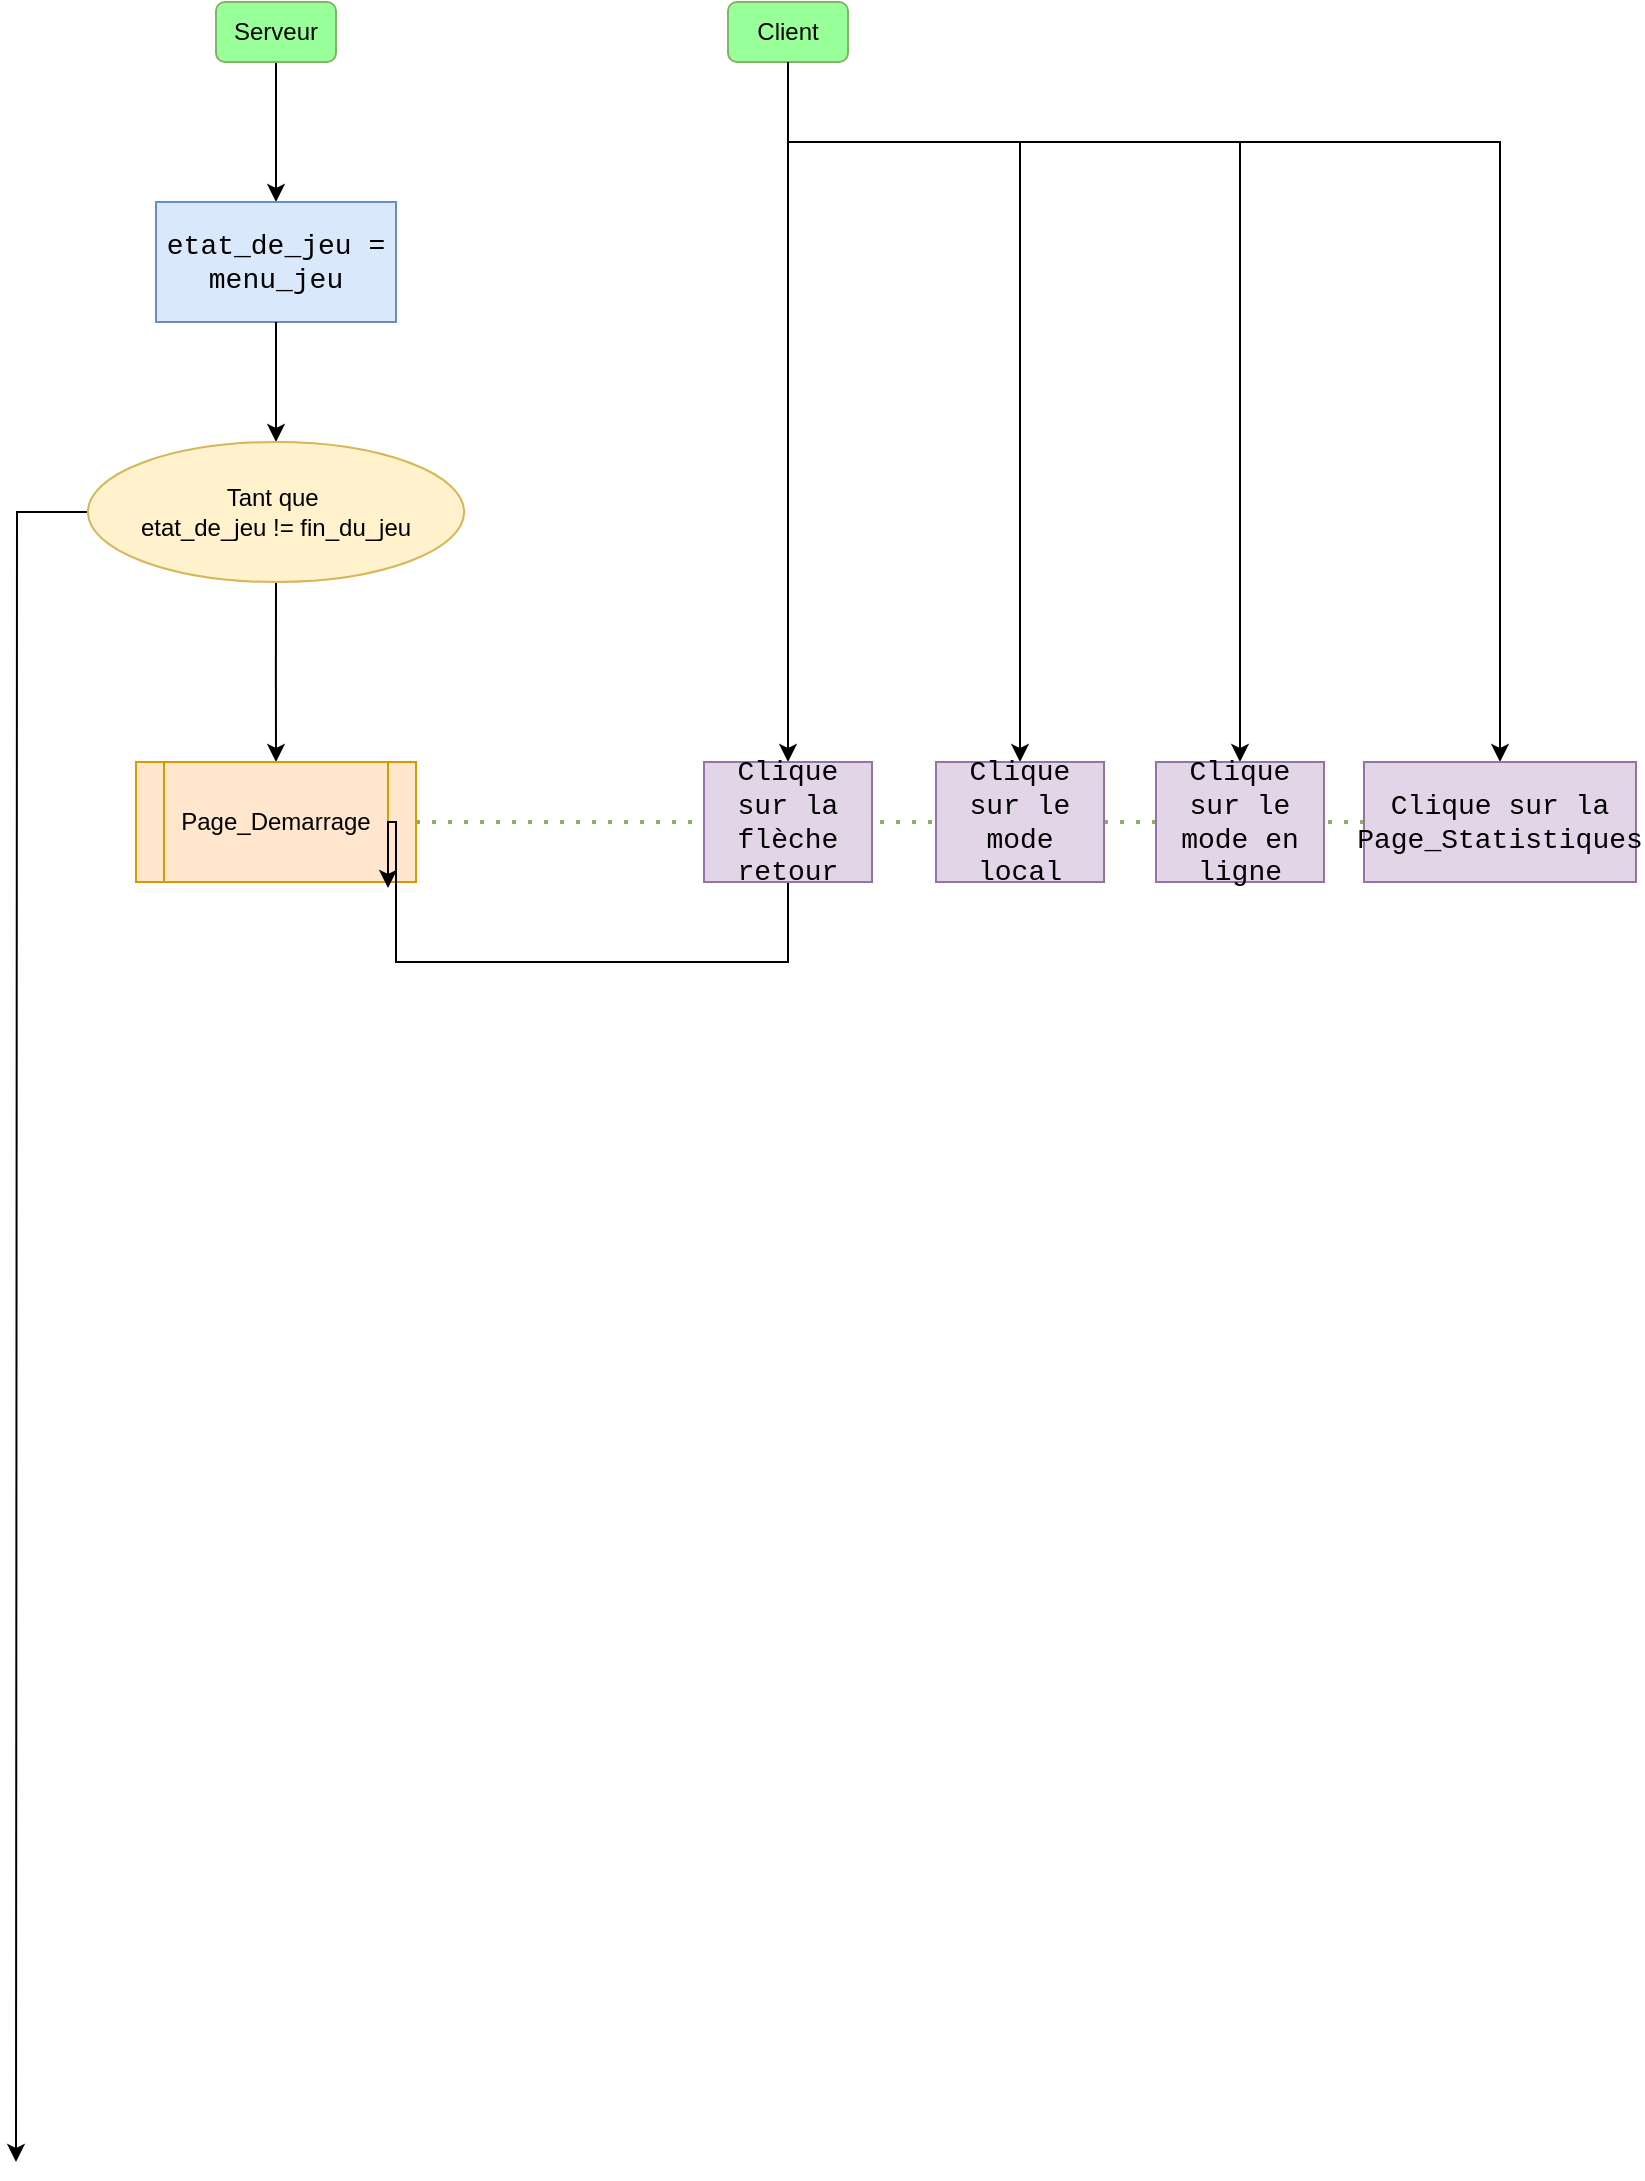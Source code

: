 <mxfile version="22.1.11" type="device">
  <diagram name="Page-1" id="wvPpNDRXzR_e9DTpUC9u">
    <mxGraphModel dx="1750" dy="2204" grid="1" gridSize="10" guides="1" tooltips="1" connect="1" arrows="1" fold="1" page="1" pageScale="1" pageWidth="827" pageHeight="1169" math="0" shadow="0">
      <root>
        <mxCell id="0" />
        <mxCell id="1" parent="0" />
        <mxCell id="ut2fWujNcMR4I6lR4FxJ-16" value="" style="endArrow=none;dashed=1;html=1;dashPattern=1 3;strokeWidth=2;rounded=0;exitX=1;exitY=0.5;exitDx=0;exitDy=0;entryX=1;entryY=0.5;entryDx=0;entryDy=0;fillColor=#d5e8d4;strokeColor=#82b366;" edge="1" parent="1" source="ut2fWujNcMR4I6lR4FxJ-6" target="ut2fWujNcMR4I6lR4FxJ-29">
          <mxGeometry width="50" height="50" relative="1" as="geometry">
            <mxPoint x="330" y="-500" as="sourcePoint" />
            <mxPoint x="380" y="-550" as="targetPoint" />
          </mxGeometry>
        </mxCell>
        <mxCell id="ut2fWujNcMR4I6lR4FxJ-8" value="" style="edgeStyle=orthogonalEdgeStyle;rounded=0;orthogonalLoop=1;jettySize=auto;html=1;" edge="1" parent="1" source="Z6_RkC3qRt3mM1KhDwVT-1" target="ut2fWujNcMR4I6lR4FxJ-3">
          <mxGeometry relative="1" as="geometry" />
        </mxCell>
        <mxCell id="Z6_RkC3qRt3mM1KhDwVT-1" value="Serveur" style="rounded=1;whiteSpace=wrap;html=1;fillColor=#99FF99;strokeColor=#82b366;fontColor=#000000;labelBackgroundColor=none;" parent="1" vertex="1">
          <mxGeometry x="180" y="-1140" width="60" height="30" as="geometry" />
        </mxCell>
        <mxCell id="ut2fWujNcMR4I6lR4FxJ-21" style="edgeStyle=orthogonalEdgeStyle;rounded=0;orthogonalLoop=1;jettySize=auto;html=1;entryX=0.5;entryY=0;entryDx=0;entryDy=0;" edge="1" parent="1" source="ut2fWujNcMR4I6lR4FxJ-1" target="ut2fWujNcMR4I6lR4FxJ-27">
          <mxGeometry relative="1" as="geometry">
            <mxPoint x="650" y="-850" as="targetPoint" />
            <Array as="points">
              <mxPoint x="466" y="-1070" />
              <mxPoint x="692" y="-1070" />
            </Array>
          </mxGeometry>
        </mxCell>
        <mxCell id="ut2fWujNcMR4I6lR4FxJ-22" style="edgeStyle=orthogonalEdgeStyle;rounded=0;orthogonalLoop=1;jettySize=auto;html=1;exitX=0.5;exitY=1;exitDx=0;exitDy=0;entryX=0.5;entryY=0;entryDx=0;entryDy=0;" edge="1" parent="1" source="ut2fWujNcMR4I6lR4FxJ-1" target="ut2fWujNcMR4I6lR4FxJ-23">
          <mxGeometry relative="1" as="geometry">
            <mxPoint x="540" y="-870" as="targetPoint" />
            <Array as="points">
              <mxPoint x="466" y="-1070" />
              <mxPoint x="582" y="-1070" />
            </Array>
          </mxGeometry>
        </mxCell>
        <mxCell id="ut2fWujNcMR4I6lR4FxJ-1" value="Client" style="rounded=1;whiteSpace=wrap;html=1;fillColor=#99FF99;strokeColor=#82b366;fontColor=#000000;labelBackgroundColor=none;" vertex="1" parent="1">
          <mxGeometry x="436" y="-1140" width="60" height="30" as="geometry" />
        </mxCell>
        <mxCell id="ut2fWujNcMR4I6lR4FxJ-2" value="" style="endArrow=classic;html=1;rounded=0;exitX=0.5;exitY=1;exitDx=0;exitDy=0;fontColor=#000000;labelBackgroundColor=none;entryX=0.5;entryY=0;entryDx=0;entryDy=0;" edge="1" parent="1" target="ut2fWujNcMR4I6lR4FxJ-15">
          <mxGeometry width="50" height="50" relative="1" as="geometry">
            <mxPoint x="466" y="-1110" as="sourcePoint" />
            <mxPoint x="466" y="-1040" as="targetPoint" />
          </mxGeometry>
        </mxCell>
        <mxCell id="ut2fWujNcMR4I6lR4FxJ-7" value="" style="edgeStyle=orthogonalEdgeStyle;rounded=0;orthogonalLoop=1;jettySize=auto;html=1;" edge="1" parent="1" source="ut2fWujNcMR4I6lR4FxJ-12" target="ut2fWujNcMR4I6lR4FxJ-6">
          <mxGeometry relative="1" as="geometry" />
        </mxCell>
        <mxCell id="ut2fWujNcMR4I6lR4FxJ-3" value="&lt;span style=&quot;font-family: Consolas, &amp;quot;Courier New&amp;quot;, monospace; font-size: 14px;&quot;&gt;etat_de_jeu = menu_jeu&lt;/span&gt;" style="rounded=0;whiteSpace=wrap;html=1;labelBackgroundColor=none;fillColor=#dae8fc;strokeColor=#6c8ebf;" vertex="1" parent="1">
          <mxGeometry x="150" y="-1040" width="120" height="60" as="geometry" />
        </mxCell>
        <mxCell id="ut2fWujNcMR4I6lR4FxJ-6" value="Page_Demarrage" style="shape=process;whiteSpace=wrap;html=1;backgroundOutline=1;fillColor=#ffe6cc;strokeColor=#d79b00;rounded=0;labelBackgroundColor=none;" vertex="1" parent="1">
          <mxGeometry x="140" y="-760" width="140" height="60" as="geometry" />
        </mxCell>
        <mxCell id="ut2fWujNcMR4I6lR4FxJ-13" value="" style="edgeStyle=orthogonalEdgeStyle;rounded=0;orthogonalLoop=1;jettySize=auto;html=1;" edge="1" parent="1" source="ut2fWujNcMR4I6lR4FxJ-3" target="ut2fWujNcMR4I6lR4FxJ-12">
          <mxGeometry relative="1" as="geometry">
            <mxPoint x="210" y="-990" as="sourcePoint" />
            <mxPoint x="210" y="-730" as="targetPoint" />
          </mxGeometry>
        </mxCell>
        <mxCell id="ut2fWujNcMR4I6lR4FxJ-14" style="edgeStyle=orthogonalEdgeStyle;rounded=0;orthogonalLoop=1;jettySize=auto;html=1;" edge="1" parent="1" source="ut2fWujNcMR4I6lR4FxJ-12">
          <mxGeometry relative="1" as="geometry">
            <mxPoint x="80.0" y="-60.0" as="targetPoint" />
          </mxGeometry>
        </mxCell>
        <mxCell id="ut2fWujNcMR4I6lR4FxJ-12" value="Tant que&amp;nbsp;&lt;br&gt;etat_de_jeu != fin_du_jeu" style="whiteSpace=wrap;html=1;fillColor=#fff2cc;strokeColor=#d6b656;shape=ellipse;perimeter=ellipsePerimeter;aspect=fixed;" vertex="1" parent="1">
          <mxGeometry x="115.94" y="-920" width="188.13" height="70" as="geometry" />
        </mxCell>
        <mxCell id="ut2fWujNcMR4I6lR4FxJ-30" style="edgeStyle=orthogonalEdgeStyle;rounded=0;orthogonalLoop=1;jettySize=auto;html=1;exitX=0.5;exitY=1;exitDx=0;exitDy=0;entryX=0.9;entryY=1.05;entryDx=0;entryDy=0;entryPerimeter=0;" edge="1" parent="1" source="ut2fWujNcMR4I6lR4FxJ-15" target="ut2fWujNcMR4I6lR4FxJ-6">
          <mxGeometry relative="1" as="geometry">
            <mxPoint x="330" y="-730" as="targetPoint" />
            <mxPoint x="470" y="-640" as="sourcePoint" />
            <Array as="points">
              <mxPoint x="466" y="-660" />
              <mxPoint x="270" y="-660" />
              <mxPoint x="270" y="-730" />
              <mxPoint x="266" y="-730" />
            </Array>
          </mxGeometry>
        </mxCell>
        <mxCell id="ut2fWujNcMR4I6lR4FxJ-15" value="&lt;font face=&quot;Consolas, Courier New, monospace&quot;&gt;&lt;span style=&quot;font-size: 14px;&quot;&gt;Clique sur la flèche retour&lt;/span&gt;&lt;/font&gt;" style="rounded=0;whiteSpace=wrap;html=1;labelBackgroundColor=none;fillColor=#e1d5e7;strokeColor=#9673a6;" vertex="1" parent="1">
          <mxGeometry x="424" y="-760" width="84" height="60" as="geometry" />
        </mxCell>
        <mxCell id="ut2fWujNcMR4I6lR4FxJ-23" value="&lt;font face=&quot;Consolas, Courier New, monospace&quot;&gt;&lt;span style=&quot;font-size: 14px;&quot;&gt;Clique sur le mode local&lt;/span&gt;&lt;/font&gt;" style="rounded=0;whiteSpace=wrap;html=1;labelBackgroundColor=none;fillColor=#e1d5e7;strokeColor=#9673a6;" vertex="1" parent="1">
          <mxGeometry x="540" y="-760" width="84" height="60" as="geometry" />
        </mxCell>
        <mxCell id="ut2fWujNcMR4I6lR4FxJ-27" value="&lt;font face=&quot;Consolas, Courier New, monospace&quot;&gt;&lt;span style=&quot;font-size: 14px;&quot;&gt;Clique sur le mode en ligne&lt;/span&gt;&lt;/font&gt;" style="rounded=0;whiteSpace=wrap;html=1;labelBackgroundColor=none;fillColor=#e1d5e7;strokeColor=#9673a6;" vertex="1" parent="1">
          <mxGeometry x="650" y="-760" width="84" height="60" as="geometry" />
        </mxCell>
        <mxCell id="ut2fWujNcMR4I6lR4FxJ-28" style="edgeStyle=orthogonalEdgeStyle;rounded=0;orthogonalLoop=1;jettySize=auto;html=1;entryX=0.5;entryY=0;entryDx=0;entryDy=0;exitX=0.5;exitY=1;exitDx=0;exitDy=0;" edge="1" parent="1" target="ut2fWujNcMR4I6lR4FxJ-29" source="ut2fWujNcMR4I6lR4FxJ-1">
          <mxGeometry relative="1" as="geometry">
            <mxPoint x="570" y="-1110" as="sourcePoint" />
            <mxPoint x="754" y="-850" as="targetPoint" />
            <Array as="points">
              <mxPoint x="466" y="-1070" />
              <mxPoint x="822" y="-1070" />
            </Array>
          </mxGeometry>
        </mxCell>
        <mxCell id="ut2fWujNcMR4I6lR4FxJ-29" value="&lt;font face=&quot;Consolas, Courier New, monospace&quot;&gt;&lt;span style=&quot;font-size: 14px;&quot;&gt;Clique sur la Page_Statistiques&lt;/span&gt;&lt;/font&gt;" style="rounded=0;whiteSpace=wrap;html=1;labelBackgroundColor=none;fillColor=#e1d5e7;strokeColor=#9673a6;" vertex="1" parent="1">
          <mxGeometry x="754" y="-760" width="136" height="60" as="geometry" />
        </mxCell>
      </root>
    </mxGraphModel>
  </diagram>
</mxfile>
